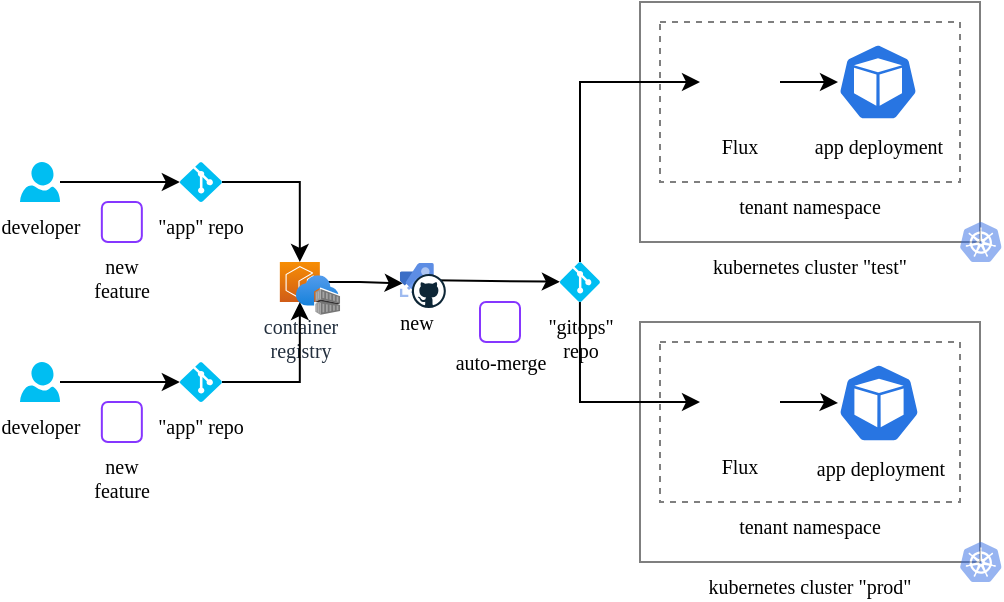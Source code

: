 <mxfile version="16.1.2" type="device"><diagram id="cbxGr4JbIBgFIC-an3pX" name="full-image"><mxGraphModel dx="322" dy="648" grid="1" gridSize="10" guides="1" tooltips="1" connect="1" arrows="1" fold="1" page="1" pageScale="1" pageWidth="850" pageHeight="1100" math="0" shadow="0"><root><mxCell id="0"/><mxCell id="1" parent="0"/><mxCell id="HpJogtCN4le4JbVY4xTl-6" value="kubernetes cluster &quot;test&quot;" style="rounded=0;whiteSpace=wrap;html=1;fontFamily=Garamond;fontSize=10;opacity=50;fillColor=none;labelPosition=center;verticalLabelPosition=bottom;align=center;verticalAlign=top;" vertex="1" parent="1"><mxGeometry x="370" y="50" width="170" height="120" as="geometry"/></mxCell><mxCell id="HpJogtCN4le4JbVY4xTl-3" style="edgeStyle=orthogonalEdgeStyle;rounded=0;orthogonalLoop=1;jettySize=auto;html=1;entryX=0.084;entryY=0.594;entryDx=0;entryDy=0;entryPerimeter=0;fontFamily=Garamond;fontSize=10;" edge="1" parent="1" source="8QBE64yA1bwTA5U9_oed-8" target="8QBE64yA1bwTA5U9_oed-11"><mxGeometry relative="1" as="geometry"/></mxCell><mxCell id="8QBE64yA1bwTA5U9_oed-27" value="tenant namespace" style="rounded=0;whiteSpace=wrap;html=1;fontFamily=Garamond;fontSize=10;opacity=50;labelPosition=center;verticalLabelPosition=bottom;align=center;verticalAlign=top;fillColor=none;dashed=1;" vertex="1" parent="1"><mxGeometry x="380" y="60" width="150" height="80" as="geometry"/></mxCell><mxCell id="HpJogtCN4le4JbVY4xTl-5" value="" style="edgeStyle=none;rounded=0;orthogonalLoop=1;jettySize=auto;html=1;fontFamily=Garamond;fontSize=10;entryX=0;entryY=0.5;entryDx=0;entryDy=0;entryPerimeter=0;" edge="1" parent="1" source="8QBE64yA1bwTA5U9_oed-1" target="8QBE64yA1bwTA5U9_oed-2"><mxGeometry relative="1" as="geometry"/></mxCell><mxCell id="8QBE64yA1bwTA5U9_oed-1" value="developer" style="verticalLabelPosition=bottom;html=1;verticalAlign=top;align=center;strokeColor=none;fillColor=#00BEF2;shape=mxgraph.azure.user;flipH=0;aspect=fixed;fontFamily=Garamond;fontSize=10;" vertex="1" parent="1"><mxGeometry x="60" y="130" width="20" height="20" as="geometry"/></mxCell><mxCell id="8QBE64yA1bwTA5U9_oed-34" style="edgeStyle=orthogonalEdgeStyle;rounded=0;orthogonalLoop=1;jettySize=auto;html=1;exitX=1;exitY=0.5;exitDx=0;exitDy=0;exitPerimeter=0;entryX=0.5;entryY=0;entryDx=0;entryDy=0;entryPerimeter=0;fontFamily=Garamond;fontSize=10;" edge="1" parent="1" source="8QBE64yA1bwTA5U9_oed-2" target="8QBE64yA1bwTA5U9_oed-8"><mxGeometry relative="1" as="geometry"/></mxCell><mxCell id="8QBE64yA1bwTA5U9_oed-2" value="&quot;app&quot; repo" style="verticalLabelPosition=bottom;html=1;verticalAlign=top;align=center;strokeColor=none;fillColor=#00BEF2;shape=mxgraph.azure.git_repository;fontFamily=Garamond;fontSize=10;" vertex="1" parent="1"><mxGeometry x="139.92" y="130" width="21.08" height="20" as="geometry"/></mxCell><mxCell id="8QBE64yA1bwTA5U9_oed-7" value="" style="group;fontSize=4;" vertex="1" connectable="0" parent="1"><mxGeometry x="189.92" y="180" width="30.16" height="26.5" as="geometry"/></mxCell><mxCell id="8QBE64yA1bwTA5U9_oed-8" value="container&lt;br style=&quot;font-size: 10px;&quot;&gt;registry" style="sketch=0;points=[[0,0,0],[0.25,0,0],[0.5,0,0],[0.75,0,0],[1,0,0],[0,1,0],[0.25,1,0],[0.5,1,0],[0.75,1,0],[1,1,0],[0,0.25,0],[0,0.5,0],[0,0.75,0],[1,0.25,0],[1,0.5,0],[1,0.75,0]];outlineConnect=0;fontColor=#232F3E;gradientColor=#F78E04;gradientDirection=north;fillColor=#D05C17;strokeColor=#ffffff;dashed=0;verticalLabelPosition=bottom;verticalAlign=top;align=center;html=1;fontSize=10;fontStyle=0;aspect=fixed;shape=mxgraph.aws4.resourceIcon;resIcon=mxgraph.aws4.ecr;fontFamily=Garamond;" vertex="1" parent="8QBE64yA1bwTA5U9_oed-7"><mxGeometry width="20" height="20" as="geometry"/></mxCell><mxCell id="8QBE64yA1bwTA5U9_oed-9" value="" style="aspect=fixed;html=1;points=[];align=center;image;fontSize=12;image=img/lib/azure2/containers/Container_Registries.svg;" vertex="1" parent="8QBE64yA1bwTA5U9_oed-7"><mxGeometry x="8" y="6.62" width="22.16" height="19.88" as="geometry"/></mxCell><mxCell id="HpJogtCN4le4JbVY4xTl-4" value="" style="rounded=0;orthogonalLoop=1;jettySize=auto;html=1;fontFamily=Garamond;fontSize=10;" edge="1" parent="1" source="8QBE64yA1bwTA5U9_oed-11" target="8QBE64yA1bwTA5U9_oed-24"><mxGeometry relative="1" as="geometry"/></mxCell><mxCell id="8QBE64yA1bwTA5U9_oed-11" value="new" style="sketch=0;aspect=fixed;html=1;points=[];align=center;image;fontSize=10;image=img/lib/mscae/Azure_Pipelines.svg;fontFamily=Garamond;fontColor=default;strokeColor=#97D077;strokeWidth=3;fillColor=#8636FF;" vertex="1" parent="1"><mxGeometry x="249.92" y="180.56" width="17" height="17" as="geometry"/></mxCell><mxCell id="8QBE64yA1bwTA5U9_oed-12" value="" style="dashed=0;outlineConnect=0;html=1;align=center;labelPosition=center;verticalLabelPosition=bottom;verticalAlign=top;shape=mxgraph.weblogos.github" vertex="1" parent="1"><mxGeometry x="255.92" y="186" width="17" height="17" as="geometry"/></mxCell><mxCell id="8QBE64yA1bwTA5U9_oed-39" value="" style="edgeStyle=orthogonalEdgeStyle;rounded=0;orthogonalLoop=1;jettySize=auto;html=1;fontFamily=Garamond;fontSize=10;" edge="1" parent="1" source="8QBE64yA1bwTA5U9_oed-16" target="8QBE64yA1bwTA5U9_oed-17"><mxGeometry relative="1" as="geometry"/></mxCell><mxCell id="8QBE64yA1bwTA5U9_oed-16" value="Flux" style="shape=image;verticalLabelPosition=bottom;labelBackgroundColor=#ffffff;verticalAlign=top;aspect=fixed;imageAspect=0;image=https://cncf-branding.netlify.app/img/projects/flux/icon/color/flux-icon-color.svg;fontFamily=Garamond;fontSize=10;" vertex="1" parent="1"><mxGeometry x="400" y="70" width="40" height="40" as="geometry"/></mxCell><mxCell id="8QBE64yA1bwTA5U9_oed-17" value="app deployment" style="sketch=0;html=1;dashed=0;whitespace=wrap;fillColor=#2875E2;strokeColor=#ffffff;points=[[0.005,0.63,0],[0.1,0.2,0],[0.9,0.2,0],[0.5,0,0],[0.995,0.63,0],[0.72,0.99,0],[0.5,1,0],[0.28,0.99,0]];shape=mxgraph.kubernetes.icon;prIcon=pod;fontSize=10;fontFamily=Garamond;labelPosition=center;verticalLabelPosition=bottom;align=center;verticalAlign=top;" vertex="1" parent="1"><mxGeometry x="469" y="70" width="40" height="40" as="geometry"/></mxCell><mxCell id="8QBE64yA1bwTA5U9_oed-18" value="" style="sketch=0;aspect=fixed;html=1;points=[];align=center;image;fontSize=12;image=img/lib/mscae/Kubernetes.svg;opacity=50;" vertex="1" parent="1"><mxGeometry x="530" y="160" width="20.83" height="20" as="geometry"/></mxCell><mxCell id="8QBE64yA1bwTA5U9_oed-23" value="" style="group" vertex="1" connectable="0" parent="1"><mxGeometry x="100.92" y="150" width="20" height="20" as="geometry"/></mxCell><mxCell id="8QBE64yA1bwTA5U9_oed-4" value="new feature" style="rounded=1;whiteSpace=wrap;html=1;strokeColor=#8636FF;labelPosition=center;verticalLabelPosition=bottom;align=center;verticalAlign=top;fontSize=10;fontFamily=Garamond;" vertex="1" parent="8QBE64yA1bwTA5U9_oed-23"><mxGeometry width="20" height="20" as="geometry"/></mxCell><mxCell id="8QBE64yA1bwTA5U9_oed-5" value="" style="shape=image;html=1;verticalAlign=top;verticalLabelPosition=bottom;labelBackgroundColor=#ffffff;imageAspect=0;aspect=fixed;image=https://cdn0.iconfinder.com/data/icons/octicons/1024/git-pull-request-128.png;imageBackground=none;imageBorder=none;fontColor=default;fontFamily=Garamond;fontSize=10;" vertex="1" parent="8QBE64yA1bwTA5U9_oed-23"><mxGeometry x="2" y="2" width="16" height="16" as="geometry"/></mxCell><mxCell id="8QBE64yA1bwTA5U9_oed-38" value="" style="edgeStyle=elbowEdgeStyle;rounded=0;orthogonalLoop=1;jettySize=auto;html=1;fontFamily=Garamond;fontSize=10;entryX=0;entryY=0.5;entryDx=0;entryDy=0;" edge="1" parent="1" source="8QBE64yA1bwTA5U9_oed-24" target="8QBE64yA1bwTA5U9_oed-16"><mxGeometry relative="1" as="geometry"><Array as="points"><mxPoint x="340" y="140"/></Array></mxGeometry></mxCell><mxCell id="8QBE64yA1bwTA5U9_oed-24" value="&quot;gitops&quot;&lt;br&gt;repo" style="verticalLabelPosition=bottom;html=1;verticalAlign=top;align=center;strokeColor=none;fillColor=#00BEF2;shape=mxgraph.azure.git_repository;fontFamily=Garamond;fontSize=10;" vertex="1" parent="1"><mxGeometry x="329.92" y="180" width="20.08" height="20" as="geometry"/></mxCell><mxCell id="HpJogtCN4le4JbVY4xTl-2" value="" style="group" vertex="1" connectable="0" parent="1"><mxGeometry x="290" y="200" width="20" height="20" as="geometry"/></mxCell><mxCell id="8QBE64yA1bwTA5U9_oed-14" value="" style="rounded=1;whiteSpace=wrap;html=1;strokeColor=#8636FF;" vertex="1" parent="HpJogtCN4le4JbVY4xTl-2"><mxGeometry width="20" height="20" as="geometry"/></mxCell><mxCell id="8QBE64yA1bwTA5U9_oed-15" value="auto-merge" style="shape=image;html=1;verticalAlign=top;verticalLabelPosition=bottom;labelBackgroundColor=#ffffff;imageAspect=0;aspect=fixed;image=https://cdn0.iconfinder.com/data/icons/octicons/1024/git-pull-request-128.png;imageBackground=none;imageBorder=none;fontColor=default;fontFamily=Garamond;fontSize=10;" vertex="1" parent="HpJogtCN4le4JbVY4xTl-2"><mxGeometry x="2" y="2" width="16" height="16" as="geometry"/></mxCell><mxCell id="TfuLwqWwe1emty8s128v-1" value="" style="edgeStyle=none;rounded=0;orthogonalLoop=1;jettySize=auto;html=1;fontFamily=Garamond;fontSize=10;entryX=0;entryY=0.5;entryDx=0;entryDy=0;entryPerimeter=0;" edge="1" source="TfuLwqWwe1emty8s128v-2" target="TfuLwqWwe1emty8s128v-3" parent="1"><mxGeometry relative="1" as="geometry"/></mxCell><mxCell id="TfuLwqWwe1emty8s128v-2" value="developer" style="verticalLabelPosition=bottom;html=1;verticalAlign=top;align=center;strokeColor=none;fillColor=#00BEF2;shape=mxgraph.azure.user;flipH=0;aspect=fixed;fontFamily=Garamond;fontSize=10;" vertex="1" parent="1"><mxGeometry x="60" y="230" width="20" height="20" as="geometry"/></mxCell><mxCell id="TfuLwqWwe1emty8s128v-3" value="&quot;app&quot; repo" style="verticalLabelPosition=bottom;html=1;verticalAlign=top;align=center;strokeColor=none;fillColor=#00BEF2;shape=mxgraph.azure.git_repository;fontFamily=Garamond;fontSize=10;" vertex="1" parent="1"><mxGeometry x="139.92" y="230" width="21.08" height="20" as="geometry"/></mxCell><mxCell id="TfuLwqWwe1emty8s128v-4" value="" style="group" vertex="1" connectable="0" parent="1"><mxGeometry x="100.92" y="250" width="20" height="20" as="geometry"/></mxCell><mxCell id="TfuLwqWwe1emty8s128v-5" value="new feature" style="rounded=1;whiteSpace=wrap;html=1;strokeColor=#8636FF;labelPosition=center;verticalLabelPosition=bottom;align=center;verticalAlign=top;fontSize=10;fontFamily=Garamond;" vertex="1" parent="TfuLwqWwe1emty8s128v-4"><mxGeometry width="20" height="20" as="geometry"/></mxCell><mxCell id="TfuLwqWwe1emty8s128v-6" value="" style="shape=image;html=1;verticalAlign=top;verticalLabelPosition=bottom;labelBackgroundColor=#ffffff;imageAspect=0;aspect=fixed;image=https://cdn0.iconfinder.com/data/icons/octicons/1024/git-pull-request-128.png;imageBackground=none;imageBorder=none;fontColor=default;fontFamily=Garamond;fontSize=10;" vertex="1" parent="TfuLwqWwe1emty8s128v-4"><mxGeometry x="2" y="2" width="16" height="16" as="geometry"/></mxCell><mxCell id="TfuLwqWwe1emty8s128v-7" style="edgeStyle=orthogonalEdgeStyle;rounded=0;orthogonalLoop=1;jettySize=auto;html=1;exitX=1;exitY=0.5;exitDx=0;exitDy=0;exitPerimeter=0;entryX=0.5;entryY=1;entryDx=0;entryDy=0;entryPerimeter=0;fontFamily=Garamond;fontSize=10;" edge="1" source="TfuLwqWwe1emty8s128v-3" parent="1" target="8QBE64yA1bwTA5U9_oed-8"><mxGeometry relative="1" as="geometry"><mxPoint x="180.92" y="250" as="targetPoint"/></mxGeometry></mxCell><mxCell id="TfuLwqWwe1emty8s128v-8" value="kubernetes cluster &quot;prod&quot;" style="rounded=0;whiteSpace=wrap;html=1;fontFamily=Garamond;fontSize=10;opacity=50;fillColor=none;labelPosition=center;verticalLabelPosition=bottom;align=center;verticalAlign=top;" vertex="1" parent="1"><mxGeometry x="370" y="210" width="170" height="120" as="geometry"/></mxCell><mxCell id="TfuLwqWwe1emty8s128v-9" value="tenant namespace" style="rounded=0;whiteSpace=wrap;html=1;fontFamily=Garamond;fontSize=10;opacity=50;labelPosition=center;verticalLabelPosition=bottom;align=center;verticalAlign=top;fillColor=none;dashed=1;" vertex="1" parent="1"><mxGeometry x="380" y="220" width="150" height="80" as="geometry"/></mxCell><mxCell id="TfuLwqWwe1emty8s128v-10" value="" style="edgeStyle=orthogonalEdgeStyle;rounded=0;orthogonalLoop=1;jettySize=auto;html=1;fontFamily=Garamond;fontSize=10;" edge="1" source="TfuLwqWwe1emty8s128v-11" target="TfuLwqWwe1emty8s128v-12" parent="1"><mxGeometry relative="1" as="geometry"/></mxCell><mxCell id="TfuLwqWwe1emty8s128v-11" value="Flux" style="shape=image;verticalLabelPosition=bottom;labelBackgroundColor=#ffffff;verticalAlign=top;aspect=fixed;imageAspect=0;image=https://cncf-branding.netlify.app/img/projects/flux/icon/color/flux-icon-color.svg;fontFamily=Garamond;fontSize=10;" vertex="1" parent="1"><mxGeometry x="400" y="230" width="40" height="40" as="geometry"/></mxCell><mxCell id="TfuLwqWwe1emty8s128v-12" value="app deployment" style="sketch=0;html=1;dashed=0;whitespace=wrap;fillColor=#2875E2;strokeColor=#ffffff;points=[[0.005,0.63,0],[0.1,0.2,0],[0.9,0.2,0],[0.5,0,0],[0.995,0.63,0],[0.72,0.99,0],[0.5,1,0],[0.28,0.99,0]];shape=mxgraph.kubernetes.icon;prIcon=pod;fontSize=10;fontFamily=Garamond;labelPosition=center;verticalLabelPosition=bottom;align=center;verticalAlign=top;" vertex="1" parent="1"><mxGeometry x="469" y="230" width="41" height="41" as="geometry"/></mxCell><mxCell id="TfuLwqWwe1emty8s128v-13" value="" style="sketch=0;aspect=fixed;html=1;points=[];align=center;image;fontSize=12;image=img/lib/mscae/Kubernetes.svg;opacity=50;" vertex="1" parent="1"><mxGeometry x="530" y="320" width="20.83" height="20" as="geometry"/></mxCell><mxCell id="TfuLwqWwe1emty8s128v-14" value="" style="edgeStyle=elbowEdgeStyle;rounded=0;orthogonalLoop=1;jettySize=auto;html=1;fontFamily=Garamond;fontSize=10;exitX=0.5;exitY=1;exitDx=0;exitDy=0;exitPerimeter=0;entryX=0;entryY=0.5;entryDx=0;entryDy=0;" edge="1" target="TfuLwqWwe1emty8s128v-11" parent="1" source="8QBE64yA1bwTA5U9_oed-24"><mxGeometry relative="1" as="geometry"><mxPoint x="339.931" y="370" as="sourcePoint"/><mxPoint x="360" y="270" as="targetPoint"/><Array as="points"><mxPoint x="340" y="230"/></Array></mxGeometry></mxCell></root></mxGraphModel></diagram></mxfile>